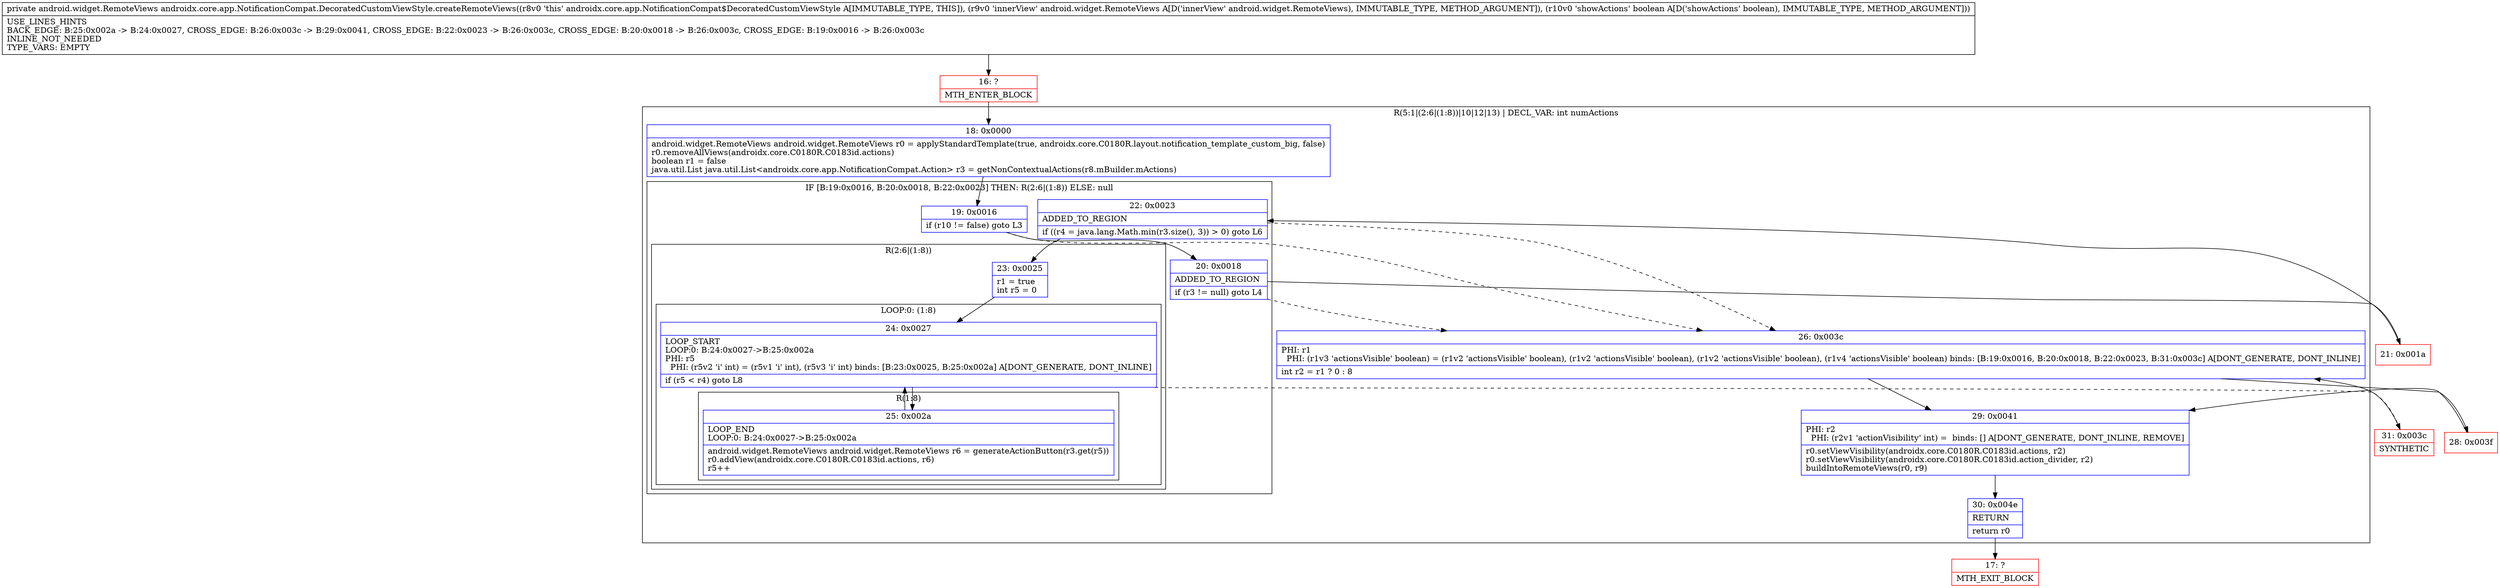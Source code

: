 digraph "CFG forandroidx.core.app.NotificationCompat.DecoratedCustomViewStyle.createRemoteViews(Landroid\/widget\/RemoteViews;Z)Landroid\/widget\/RemoteViews;" {
subgraph cluster_Region_1822195515 {
label = "R(5:1|(2:6|(1:8))|10|12|13) | DECL_VAR: int numActions\l";
node [shape=record,color=blue];
Node_18 [shape=record,label="{18\:\ 0x0000|android.widget.RemoteViews android.widget.RemoteViews r0 = applyStandardTemplate(true, androidx.core.C0180R.layout.notification_template_custom_big, false)\lr0.removeAllViews(androidx.core.C0180R.C0183id.actions)\lboolean r1 = false\ljava.util.List java.util.List\<androidx.core.app.NotificationCompat.Action\> r3 = getNonContextualActions(r8.mBuilder.mActions)\l}"];
subgraph cluster_IfRegion_2082810099 {
label = "IF [B:19:0x0016, B:20:0x0018, B:22:0x0023] THEN: R(2:6|(1:8)) ELSE: null";
node [shape=record,color=blue];
Node_19 [shape=record,label="{19\:\ 0x0016|if (r10 != false) goto L3\l}"];
Node_20 [shape=record,label="{20\:\ 0x0018|ADDED_TO_REGION\l|if (r3 != null) goto L4\l}"];
Node_22 [shape=record,label="{22\:\ 0x0023|ADDED_TO_REGION\l|if ((r4 = java.lang.Math.min(r3.size(), 3)) \> 0) goto L6\l}"];
subgraph cluster_Region_1091136569 {
label = "R(2:6|(1:8))";
node [shape=record,color=blue];
Node_23 [shape=record,label="{23\:\ 0x0025|r1 = true\lint r5 = 0\l}"];
subgraph cluster_LoopRegion_1943004651 {
label = "LOOP:0: (1:8)";
node [shape=record,color=blue];
Node_24 [shape=record,label="{24\:\ 0x0027|LOOP_START\lLOOP:0: B:24:0x0027\-\>B:25:0x002a\lPHI: r5 \l  PHI: (r5v2 'i' int) = (r5v1 'i' int), (r5v3 'i' int) binds: [B:23:0x0025, B:25:0x002a] A[DONT_GENERATE, DONT_INLINE]\l|if (r5 \< r4) goto L8\l}"];
subgraph cluster_Region_1149815989 {
label = "R(1:8)";
node [shape=record,color=blue];
Node_25 [shape=record,label="{25\:\ 0x002a|LOOP_END\lLOOP:0: B:24:0x0027\-\>B:25:0x002a\l|android.widget.RemoteViews android.widget.RemoteViews r6 = generateActionButton(r3.get(r5))\lr0.addView(androidx.core.C0180R.C0183id.actions, r6)\lr5++\l}"];
}
}
}
}
Node_26 [shape=record,label="{26\:\ 0x003c|PHI: r1 \l  PHI: (r1v3 'actionsVisible' boolean) = (r1v2 'actionsVisible' boolean), (r1v2 'actionsVisible' boolean), (r1v2 'actionsVisible' boolean), (r1v4 'actionsVisible' boolean) binds: [B:19:0x0016, B:20:0x0018, B:22:0x0023, B:31:0x003c] A[DONT_GENERATE, DONT_INLINE]\l|int r2 = r1 ? 0 : 8\l}"];
Node_29 [shape=record,label="{29\:\ 0x0041|PHI: r2 \l  PHI: (r2v1 'actionVisibility' int) =  binds: [] A[DONT_GENERATE, DONT_INLINE, REMOVE]\l|r0.setViewVisibility(androidx.core.C0180R.C0183id.actions, r2)\lr0.setViewVisibility(androidx.core.C0180R.C0183id.action_divider, r2)\lbuildIntoRemoteViews(r0, r9)\l}"];
Node_30 [shape=record,label="{30\:\ 0x004e|RETURN\l|return r0\l}"];
}
Node_16 [shape=record,color=red,label="{16\:\ ?|MTH_ENTER_BLOCK\l}"];
Node_21 [shape=record,color=red,label="{21\:\ 0x001a}"];
Node_31 [shape=record,color=red,label="{31\:\ 0x003c|SYNTHETIC\l}"];
Node_28 [shape=record,color=red,label="{28\:\ 0x003f}"];
Node_17 [shape=record,color=red,label="{17\:\ ?|MTH_EXIT_BLOCK\l}"];
MethodNode[shape=record,label="{private android.widget.RemoteViews androidx.core.app.NotificationCompat.DecoratedCustomViewStyle.createRemoteViews((r8v0 'this' androidx.core.app.NotificationCompat$DecoratedCustomViewStyle A[IMMUTABLE_TYPE, THIS]), (r9v0 'innerView' android.widget.RemoteViews A[D('innerView' android.widget.RemoteViews), IMMUTABLE_TYPE, METHOD_ARGUMENT]), (r10v0 'showActions' boolean A[D('showActions' boolean), IMMUTABLE_TYPE, METHOD_ARGUMENT]))  | USE_LINES_HINTS\lBACK_EDGE: B:25:0x002a \-\> B:24:0x0027, CROSS_EDGE: B:26:0x003c \-\> B:29:0x0041, CROSS_EDGE: B:22:0x0023 \-\> B:26:0x003c, CROSS_EDGE: B:20:0x0018 \-\> B:26:0x003c, CROSS_EDGE: B:19:0x0016 \-\> B:26:0x003c\lINLINE_NOT_NEEDED\lTYPE_VARS: EMPTY\l}"];
MethodNode -> Node_16;Node_18 -> Node_19;
Node_19 -> Node_20;
Node_19 -> Node_26[style=dashed];
Node_20 -> Node_21;
Node_20 -> Node_26[style=dashed];
Node_22 -> Node_23;
Node_22 -> Node_26[style=dashed];
Node_23 -> Node_24;
Node_24 -> Node_25;
Node_24 -> Node_31[style=dashed];
Node_25 -> Node_24;
Node_26 -> Node_28;
Node_26 -> Node_29;
Node_29 -> Node_30;
Node_30 -> Node_17;
Node_16 -> Node_18;
Node_21 -> Node_22;
Node_31 -> Node_26;
Node_28 -> Node_29;
}


